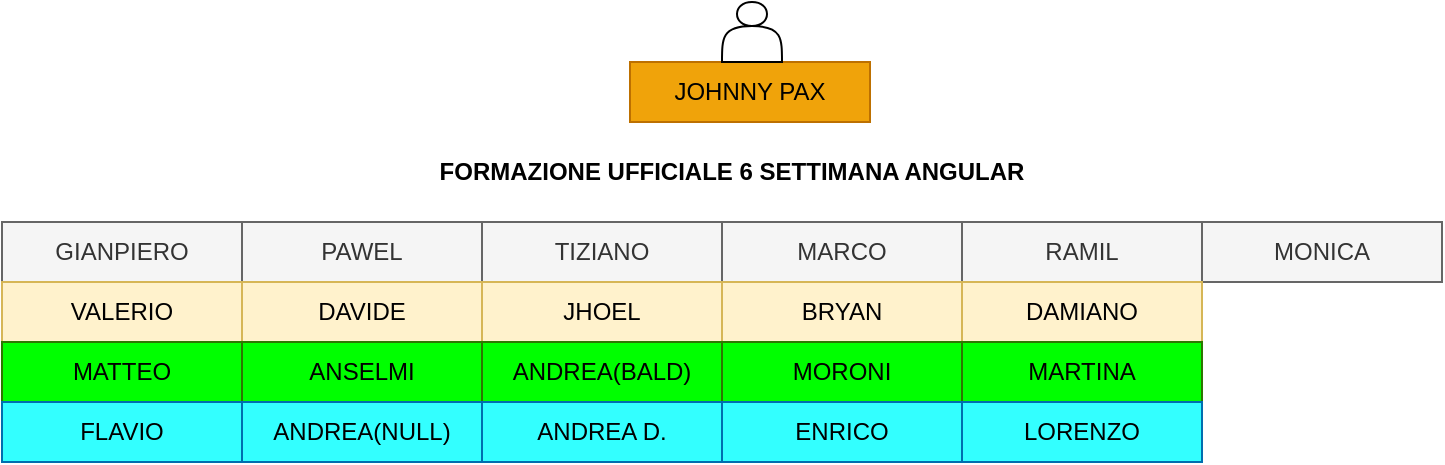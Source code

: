 <mxfile version="24.1.0" type="device">
  <diagram name="Pagina-1" id="X9m-35pAYE2k5PsHio-0">
    <mxGraphModel dx="864" dy="516" grid="1" gridSize="10" guides="1" tooltips="1" connect="1" arrows="1" fold="1" page="1" pageScale="1" pageWidth="827" pageHeight="1169" math="0" shadow="0">
      <root>
        <mxCell id="0" />
        <mxCell id="1" parent="0" />
        <mxCell id="Jde8AIR2S0jAWG-vmuVR-2" value="GIANPIERO" style="rounded=0;whiteSpace=wrap;html=1;fillColor=#f5f5f5;fontColor=#333333;strokeColor=#666666;" parent="1" vertex="1">
          <mxGeometry x="40" y="120" width="120" height="30" as="geometry" />
        </mxCell>
        <mxCell id="Jde8AIR2S0jAWG-vmuVR-3" value="PAWEL" style="rounded=0;whiteSpace=wrap;html=1;fillColor=#f5f5f5;fontColor=#333333;strokeColor=#666666;" parent="1" vertex="1">
          <mxGeometry x="160" y="120" width="120" height="30" as="geometry" />
        </mxCell>
        <mxCell id="Jde8AIR2S0jAWG-vmuVR-4" value="TIZIANO" style="rounded=0;whiteSpace=wrap;html=1;fillColor=#f5f5f5;fontColor=#333333;strokeColor=#666666;" parent="1" vertex="1">
          <mxGeometry x="280" y="120" width="120" height="30" as="geometry" />
        </mxCell>
        <mxCell id="Jde8AIR2S0jAWG-vmuVR-5" value="MARCO" style="rounded=0;whiteSpace=wrap;html=1;fillColor=#f5f5f5;fontColor=#333333;strokeColor=#666666;" parent="1" vertex="1">
          <mxGeometry x="400" y="120" width="120" height="30" as="geometry" />
        </mxCell>
        <mxCell id="Jde8AIR2S0jAWG-vmuVR-6" value="RAMIL" style="rounded=0;whiteSpace=wrap;html=1;fillColor=#f5f5f5;fontColor=#333333;strokeColor=#666666;" parent="1" vertex="1">
          <mxGeometry x="520" y="120" width="120" height="30" as="geometry" />
        </mxCell>
        <mxCell id="Jde8AIR2S0jAWG-vmuVR-7" value="MONICA" style="rounded=0;whiteSpace=wrap;html=1;fillColor=#f5f5f5;fontColor=#333333;strokeColor=#666666;" parent="1" vertex="1">
          <mxGeometry x="640" y="120" width="120" height="30" as="geometry" />
        </mxCell>
        <mxCell id="Jde8AIR2S0jAWG-vmuVR-8" value="VALERIO" style="rounded=0;whiteSpace=wrap;html=1;fillColor=#fff2cc;strokeColor=#d6b656;" parent="1" vertex="1">
          <mxGeometry x="40" y="150" width="120" height="30" as="geometry" />
        </mxCell>
        <mxCell id="Jde8AIR2S0jAWG-vmuVR-9" value="DAVIDE" style="rounded=0;whiteSpace=wrap;html=1;fillColor=#fff2cc;strokeColor=#d6b656;" parent="1" vertex="1">
          <mxGeometry x="160" y="150" width="120" height="30" as="geometry" />
        </mxCell>
        <mxCell id="Jde8AIR2S0jAWG-vmuVR-10" value="JHOEL" style="rounded=0;whiteSpace=wrap;html=1;fillColor=#fff2cc;strokeColor=#d6b656;" parent="1" vertex="1">
          <mxGeometry x="280" y="150" width="120" height="30" as="geometry" />
        </mxCell>
        <mxCell id="Jde8AIR2S0jAWG-vmuVR-11" value="BRYAN" style="rounded=0;whiteSpace=wrap;html=1;fillColor=#fff2cc;strokeColor=#d6b656;" parent="1" vertex="1">
          <mxGeometry x="400" y="150" width="120" height="30" as="geometry" />
        </mxCell>
        <mxCell id="Jde8AIR2S0jAWG-vmuVR-12" value="DAMIANO" style="rounded=0;whiteSpace=wrap;html=1;fillColor=#fff2cc;strokeColor=#d6b656;" parent="1" vertex="1">
          <mxGeometry x="520" y="150" width="120" height="30" as="geometry" />
        </mxCell>
        <mxCell id="Jde8AIR2S0jAWG-vmuVR-14" value="&lt;font color=&quot;#000000&quot;&gt;MATTEO&lt;/font&gt;" style="rounded=0;whiteSpace=wrap;html=1;fillColor=#00FF00;strokeColor=#2D7600;fontColor=#ffffff;gradientColor=none;" parent="1" vertex="1">
          <mxGeometry x="40" y="180" width="120" height="30" as="geometry" />
        </mxCell>
        <mxCell id="Jde8AIR2S0jAWG-vmuVR-15" value="&lt;font color=&quot;#000000&quot;&gt;ANSELMI&lt;/font&gt;" style="rounded=0;whiteSpace=wrap;html=1;fillColor=#00FF00;strokeColor=#2D7600;fontColor=#ffffff;gradientColor=none;" parent="1" vertex="1">
          <mxGeometry x="160" y="180" width="120" height="30" as="geometry" />
        </mxCell>
        <mxCell id="Jde8AIR2S0jAWG-vmuVR-16" value="&lt;font color=&quot;#000000&quot;&gt;ANDREA(BALD)&lt;/font&gt;" style="rounded=0;whiteSpace=wrap;html=1;fillColor=#00FF00;strokeColor=#2D7600;fontColor=#ffffff;gradientColor=none;" parent="1" vertex="1">
          <mxGeometry x="280" y="180" width="120" height="30" as="geometry" />
        </mxCell>
        <mxCell id="Jde8AIR2S0jAWG-vmuVR-17" value="&lt;font color=&quot;#000000&quot;&gt;MORONI&lt;/font&gt;" style="rounded=0;whiteSpace=wrap;html=1;fillColor=#00FF00;strokeColor=#2D7600;fontColor=#ffffff;gradientColor=none;" parent="1" vertex="1">
          <mxGeometry x="400" y="180" width="120" height="30" as="geometry" />
        </mxCell>
        <mxCell id="Jde8AIR2S0jAWG-vmuVR-18" value="&lt;font color=&quot;#000000&quot;&gt;MARTINA&lt;/font&gt;" style="rounded=0;whiteSpace=wrap;html=1;fillColor=#00FF00;strokeColor=#2D7600;fontColor=#ffffff;gradientColor=none;" parent="1" vertex="1">
          <mxGeometry x="520" y="180" width="120" height="30" as="geometry" />
        </mxCell>
        <mxCell id="Jde8AIR2S0jAWG-vmuVR-20" value="&lt;font color=&quot;#000000&quot;&gt;FLAVIO&lt;/font&gt;" style="rounded=0;whiteSpace=wrap;html=1;fillColor=#33FFFF;fontColor=#ffffff;strokeColor=#006EAF;" parent="1" vertex="1">
          <mxGeometry x="40" y="210" width="120" height="30" as="geometry" />
        </mxCell>
        <mxCell id="Jde8AIR2S0jAWG-vmuVR-21" value="&lt;font color=&quot;#000000&quot;&gt;ANDREA(NULL)&lt;/font&gt;" style="rounded=0;whiteSpace=wrap;html=1;fillColor=#33FFFF;fontColor=#ffffff;strokeColor=#006EAF;" parent="1" vertex="1">
          <mxGeometry x="160" y="210" width="120" height="30" as="geometry" />
        </mxCell>
        <mxCell id="Jde8AIR2S0jAWG-vmuVR-22" value="&lt;font color=&quot;#000000&quot;&gt;ANDREA D.&lt;/font&gt;" style="rounded=0;whiteSpace=wrap;html=1;fillColor=#33FFFF;fontColor=#ffffff;strokeColor=#006EAF;" parent="1" vertex="1">
          <mxGeometry x="280" y="210" width="120" height="30" as="geometry" />
        </mxCell>
        <mxCell id="Jde8AIR2S0jAWG-vmuVR-24" value="&lt;font color=&quot;#000000&quot;&gt;LORENZO&lt;/font&gt;" style="rounded=0;whiteSpace=wrap;html=1;fillColor=#33FFFF;fontColor=#ffffff;strokeColor=#006EAF;" parent="1" vertex="1">
          <mxGeometry x="520" y="210" width="120" height="30" as="geometry" />
        </mxCell>
        <mxCell id="Jde8AIR2S0jAWG-vmuVR-39" value="JOHNNY PAX" style="rounded=0;whiteSpace=wrap;html=1;fillColor=#f0a30a;fontColor=#000000;strokeColor=#BD7000;" parent="1" vertex="1">
          <mxGeometry x="354" y="40" width="120" height="30" as="geometry" />
        </mxCell>
        <mxCell id="Jde8AIR2S0jAWG-vmuVR-40" value="" style="shape=actor;whiteSpace=wrap;html=1;" parent="1" vertex="1">
          <mxGeometry x="400" y="10" width="30" height="30" as="geometry" />
        </mxCell>
        <mxCell id="cPWESTaVm-vYeSUO7bRL-1" value="&lt;font color=&quot;#000000&quot;&gt;ENRICO&lt;/font&gt;" style="rounded=0;whiteSpace=wrap;html=1;fillColor=#33FFFF;fontColor=#ffffff;strokeColor=#006EAF;" vertex="1" parent="1">
          <mxGeometry x="400" y="210" width="120" height="30" as="geometry" />
        </mxCell>
        <mxCell id="cPWESTaVm-vYeSUO7bRL-2" value="FORMAZIONE UFFICIALE 6 SETTIMANA ANGULAR" style="text;html=1;align=center;verticalAlign=middle;whiteSpace=wrap;rounded=0;fontStyle=1" vertex="1" parent="1">
          <mxGeometry x="80" y="80" width="650" height="30" as="geometry" />
        </mxCell>
      </root>
    </mxGraphModel>
  </diagram>
</mxfile>
